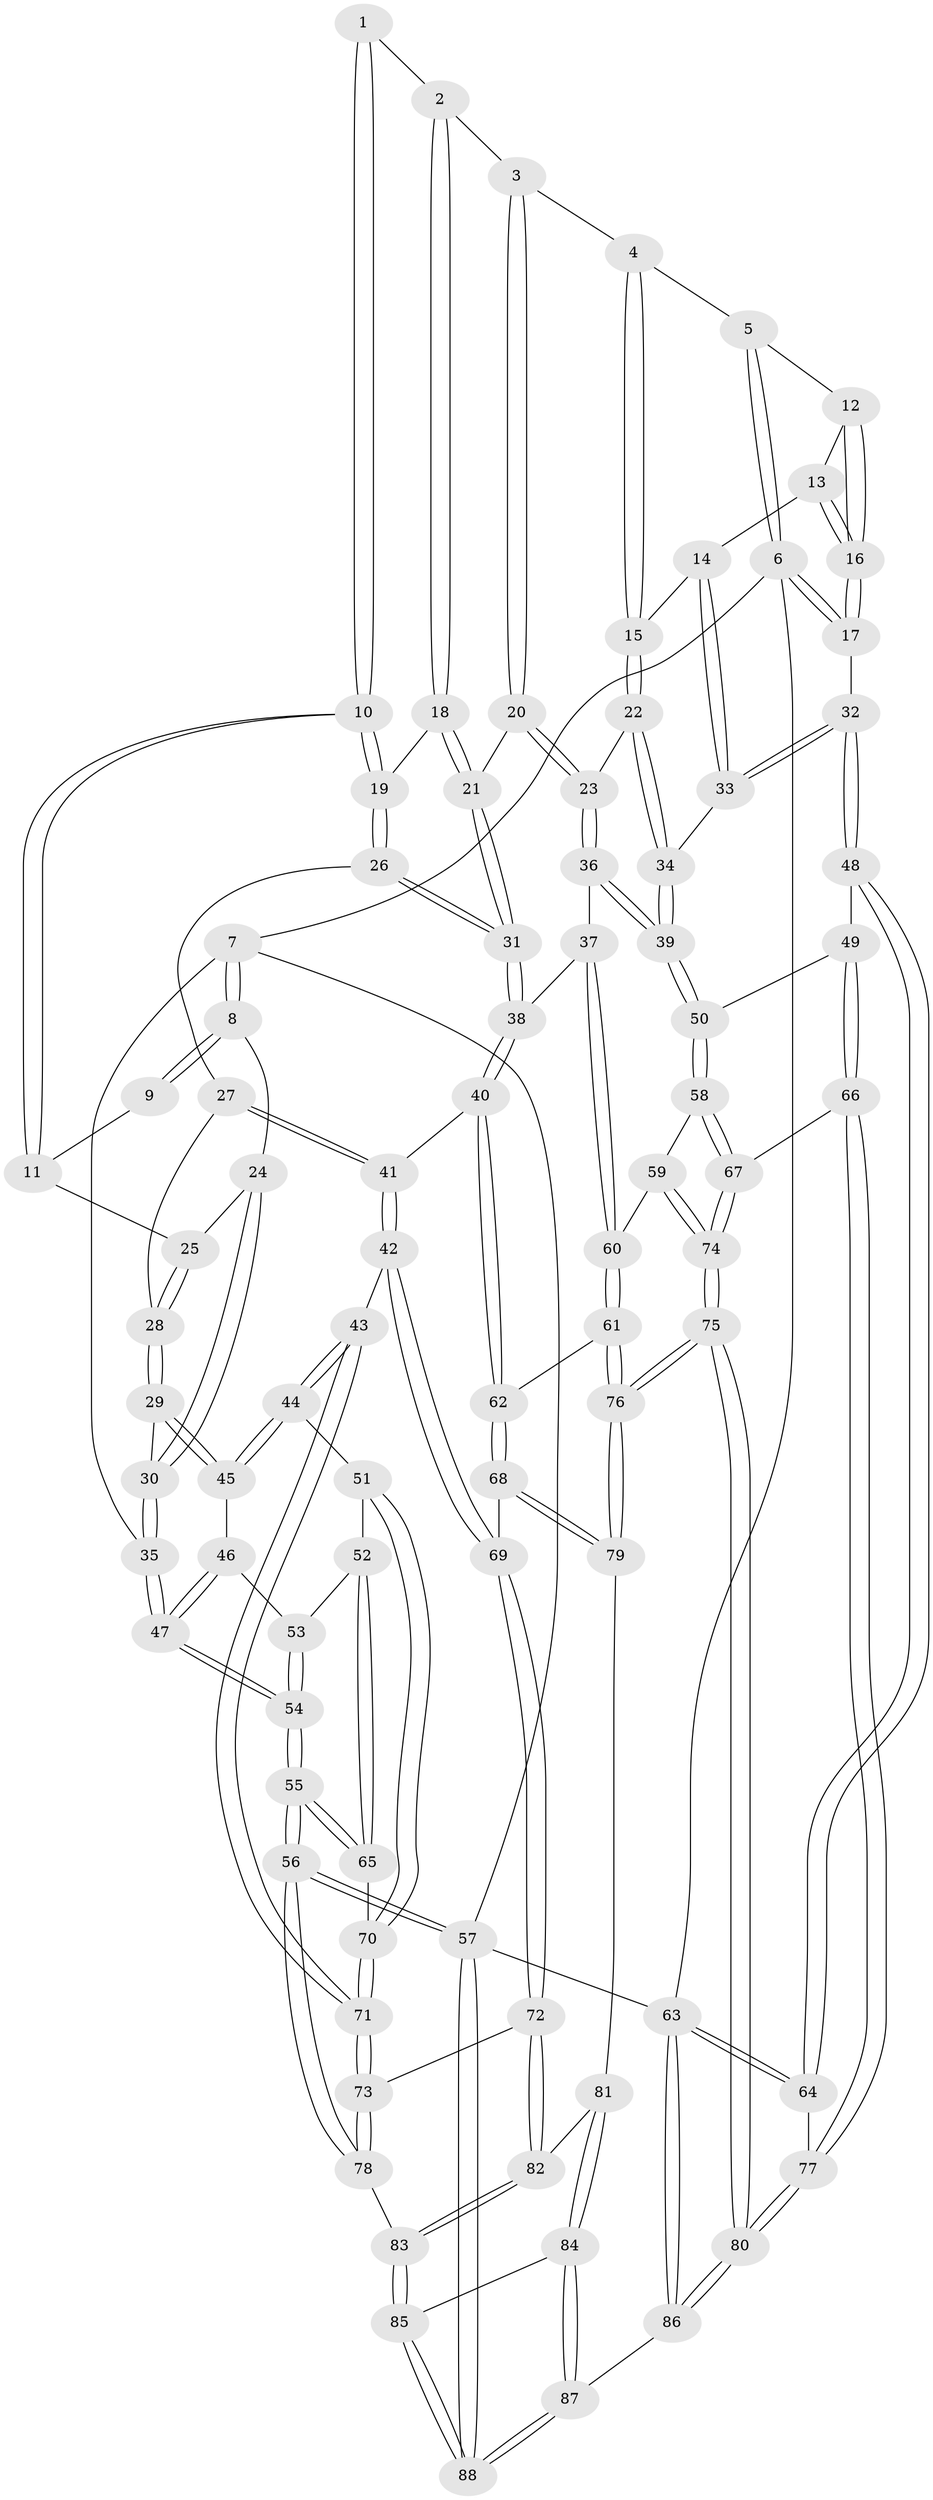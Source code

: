 // coarse degree distribution, {3: 0.2, 5: 0.34, 7: 0.02, 4: 0.38, 6: 0.06}
// Generated by graph-tools (version 1.1) at 2025/24/03/03/25 07:24:39]
// undirected, 88 vertices, 217 edges
graph export_dot {
graph [start="1"]
  node [color=gray90,style=filled];
  1 [pos="+0.48944945795799844+0"];
  2 [pos="+0.6164053951974862+0"];
  3 [pos="+0.634680738201551+0"];
  4 [pos="+0.7225105222178815+0"];
  5 [pos="+0.8144346045001595+0"];
  6 [pos="+1+0"];
  7 [pos="+0+0"];
  8 [pos="+0+0"];
  9 [pos="+0.3805375808849046+0"];
  10 [pos="+0.39248342148573645+0.09370702324742641"];
  11 [pos="+0.29892475264977575+0.09301893418440092"];
  12 [pos="+0.876805779587316+0.017397115928366978"];
  13 [pos="+0.8771841529103783+0.13510907160779398"];
  14 [pos="+0.8173724832655465+0.1753184718788912"];
  15 [pos="+0.8148846062328173+0.17535491339209708"];
  16 [pos="+1+0.19220881483708233"];
  17 [pos="+1+0.21199860606949422"];
  18 [pos="+0.483253484069339+0.1390165188926884"];
  19 [pos="+0.41745655706537393+0.1469802913774599"];
  20 [pos="+0.6492220038016304+0.16611858624488965"];
  21 [pos="+0.6390251187339852+0.1692155545588373"];
  22 [pos="+0.6949450250558271+0.2039232333557349"];
  23 [pos="+0.6917823735505391+0.20394891982841817"];
  24 [pos="+0+0"];
  25 [pos="+0.2745922179409069+0.09594598151953768"];
  26 [pos="+0.4007881248053316+0.22683451334220217"];
  27 [pos="+0.35686767492410576+0.25149183493253197"];
  28 [pos="+0.24398420918256472+0.25900135509998984"];
  29 [pos="+0.21089853584053986+0.2788369978676391"];
  30 [pos="+0.1732490881813234+0.23576530864663814"];
  31 [pos="+0.49460380050183594+0.28325684198837253"];
  32 [pos="+1+0.3068627767508398"];
  33 [pos="+0.9106995403164326+0.31542264899696426"];
  34 [pos="+0.8550126347604888+0.3544389820353123"];
  35 [pos="+0+0.2260121579074"];
  36 [pos="+0.664966869573798+0.41552162888682276"];
  37 [pos="+0.5518650450404254+0.44569853516340385"];
  38 [pos="+0.5252628334426864+0.44249554525380874"];
  39 [pos="+0.7766775535592766+0.4738864479367165"];
  40 [pos="+0.44246651555867633+0.48200020970727464"];
  41 [pos="+0.4106885215070199+0.48470352172591025"];
  42 [pos="+0.3241564305991283+0.5178359254459609"];
  43 [pos="+0.30601376946417674+0.5158984105699282"];
  44 [pos="+0.29625107943930973+0.5104327793514952"];
  45 [pos="+0.18895908073889667+0.3417064962832588"];
  46 [pos="+0.06610205961678725+0.37712988421760824"];
  47 [pos="+0+0.3544381340919437"];
  48 [pos="+1+0.4619765830063255"];
  49 [pos="+0.9640240340775637+0.4931838273216983"];
  50 [pos="+0.7819914409529212+0.48373169448367287"];
  51 [pos="+0.2432652148094906+0.5264161867322009"];
  52 [pos="+0.11249343440330514+0.5395553447110164"];
  53 [pos="+0.09959716728319426+0.5239331629799022"];
  54 [pos="+0+0.5157233546064613"];
  55 [pos="+0+0.6934911578060573"];
  56 [pos="+0+1"];
  57 [pos="+0+1"];
  58 [pos="+0.7816584172771966+0.4960912352405248"];
  59 [pos="+0.6455013265180407+0.6313251325812784"];
  60 [pos="+0.6168476827328949+0.6279615988080172"];
  61 [pos="+0.550545246067961+0.6823582054583599"];
  62 [pos="+0.5217641445731145+0.6819201922261134"];
  63 [pos="+1+1"];
  64 [pos="+1+0.6857036732947873"];
  65 [pos="+0.06146083922374418+0.6440322582615591"];
  66 [pos="+0.8701909081372028+0.6840145603061154"];
  67 [pos="+0.8410806557134083+0.6826415636089427"];
  68 [pos="+0.4431366395996924+0.7403212977269732"];
  69 [pos="+0.3401937414948118+0.565468332397028"];
  70 [pos="+0.11067623374979148+0.666885913301063"];
  71 [pos="+0.19731322646827182+0.7447412959726759"];
  72 [pos="+0.3120496452504984+0.7956695669778241"];
  73 [pos="+0.19866882133433236+0.7502821039480986"];
  74 [pos="+0.7638414252164454+0.7594073199333982"];
  75 [pos="+0.7140529832542062+0.8874518445476668"];
  76 [pos="+0.6866770982492861+0.8726964996176284"];
  77 [pos="+1+0.7169670838536302"];
  78 [pos="+0.14566509707182568+0.8113261314338064"];
  79 [pos="+0.4095827997154697+0.8241540656627365"];
  80 [pos="+0.7692577281913109+1"];
  81 [pos="+0.3960969684236588+0.8338431476572594"];
  82 [pos="+0.3634754915642956+0.8321527970871204"];
  83 [pos="+0.24771021473111507+0.9546534585879739"];
  84 [pos="+0.4178477055922952+0.914129549755293"];
  85 [pos="+0.18238938922110004+1"];
  86 [pos="+0.7805223930558516+1"];
  87 [pos="+0.5208009867972858+1"];
  88 [pos="+0.09546435251037949+1"];
  1 -- 2;
  1 -- 10;
  1 -- 10;
  2 -- 3;
  2 -- 18;
  2 -- 18;
  3 -- 4;
  3 -- 20;
  3 -- 20;
  4 -- 5;
  4 -- 15;
  4 -- 15;
  5 -- 6;
  5 -- 6;
  5 -- 12;
  6 -- 7;
  6 -- 17;
  6 -- 17;
  6 -- 63;
  7 -- 8;
  7 -- 8;
  7 -- 35;
  7 -- 57;
  8 -- 9;
  8 -- 9;
  8 -- 24;
  9 -- 11;
  10 -- 11;
  10 -- 11;
  10 -- 19;
  10 -- 19;
  11 -- 25;
  12 -- 13;
  12 -- 16;
  12 -- 16;
  13 -- 14;
  13 -- 16;
  13 -- 16;
  14 -- 15;
  14 -- 33;
  14 -- 33;
  15 -- 22;
  15 -- 22;
  16 -- 17;
  16 -- 17;
  17 -- 32;
  18 -- 19;
  18 -- 21;
  18 -- 21;
  19 -- 26;
  19 -- 26;
  20 -- 21;
  20 -- 23;
  20 -- 23;
  21 -- 31;
  21 -- 31;
  22 -- 23;
  22 -- 34;
  22 -- 34;
  23 -- 36;
  23 -- 36;
  24 -- 25;
  24 -- 30;
  24 -- 30;
  25 -- 28;
  25 -- 28;
  26 -- 27;
  26 -- 31;
  26 -- 31;
  27 -- 28;
  27 -- 41;
  27 -- 41;
  28 -- 29;
  28 -- 29;
  29 -- 30;
  29 -- 45;
  29 -- 45;
  30 -- 35;
  30 -- 35;
  31 -- 38;
  31 -- 38;
  32 -- 33;
  32 -- 33;
  32 -- 48;
  32 -- 48;
  33 -- 34;
  34 -- 39;
  34 -- 39;
  35 -- 47;
  35 -- 47;
  36 -- 37;
  36 -- 39;
  36 -- 39;
  37 -- 38;
  37 -- 60;
  37 -- 60;
  38 -- 40;
  38 -- 40;
  39 -- 50;
  39 -- 50;
  40 -- 41;
  40 -- 62;
  40 -- 62;
  41 -- 42;
  41 -- 42;
  42 -- 43;
  42 -- 69;
  42 -- 69;
  43 -- 44;
  43 -- 44;
  43 -- 71;
  43 -- 71;
  44 -- 45;
  44 -- 45;
  44 -- 51;
  45 -- 46;
  46 -- 47;
  46 -- 47;
  46 -- 53;
  47 -- 54;
  47 -- 54;
  48 -- 49;
  48 -- 64;
  48 -- 64;
  49 -- 50;
  49 -- 66;
  49 -- 66;
  50 -- 58;
  50 -- 58;
  51 -- 52;
  51 -- 70;
  51 -- 70;
  52 -- 53;
  52 -- 65;
  52 -- 65;
  53 -- 54;
  53 -- 54;
  54 -- 55;
  54 -- 55;
  55 -- 56;
  55 -- 56;
  55 -- 65;
  55 -- 65;
  56 -- 57;
  56 -- 57;
  56 -- 78;
  56 -- 78;
  57 -- 88;
  57 -- 88;
  57 -- 63;
  58 -- 59;
  58 -- 67;
  58 -- 67;
  59 -- 60;
  59 -- 74;
  59 -- 74;
  60 -- 61;
  60 -- 61;
  61 -- 62;
  61 -- 76;
  61 -- 76;
  62 -- 68;
  62 -- 68;
  63 -- 64;
  63 -- 64;
  63 -- 86;
  63 -- 86;
  64 -- 77;
  65 -- 70;
  66 -- 67;
  66 -- 77;
  66 -- 77;
  67 -- 74;
  67 -- 74;
  68 -- 69;
  68 -- 79;
  68 -- 79;
  69 -- 72;
  69 -- 72;
  70 -- 71;
  70 -- 71;
  71 -- 73;
  71 -- 73;
  72 -- 73;
  72 -- 82;
  72 -- 82;
  73 -- 78;
  73 -- 78;
  74 -- 75;
  74 -- 75;
  75 -- 76;
  75 -- 76;
  75 -- 80;
  75 -- 80;
  76 -- 79;
  76 -- 79;
  77 -- 80;
  77 -- 80;
  78 -- 83;
  79 -- 81;
  80 -- 86;
  80 -- 86;
  81 -- 82;
  81 -- 84;
  81 -- 84;
  82 -- 83;
  82 -- 83;
  83 -- 85;
  83 -- 85;
  84 -- 85;
  84 -- 87;
  84 -- 87;
  85 -- 88;
  85 -- 88;
  86 -- 87;
  87 -- 88;
  87 -- 88;
}
